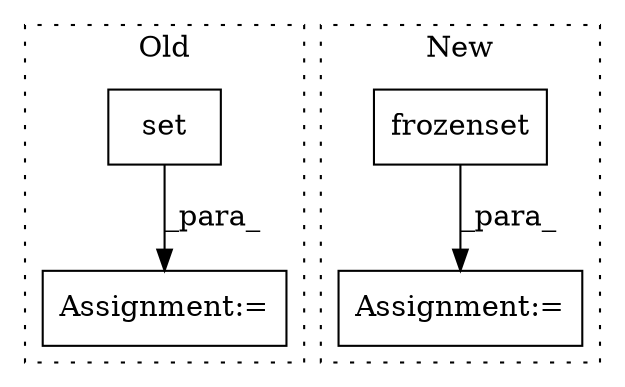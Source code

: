 digraph G {
subgraph cluster0 {
1 [label="set" a="32" s="1531,1576" l="4,1" shape="box"];
3 [label="Assignment:=" a="7" s="1530" l="1" shape="box"];
label = "Old";
style="dotted";
}
subgraph cluster1 {
2 [label="frozenset" a="32" s="1624,1682" l="10,1" shape="box"];
4 [label="Assignment:=" a="7" s="1623" l="1" shape="box"];
label = "New";
style="dotted";
}
1 -> 3 [label="_para_"];
2 -> 4 [label="_para_"];
}